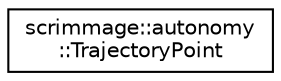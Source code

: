 digraph "Graphical Class Hierarchy"
{
 // LATEX_PDF_SIZE
  edge [fontname="Helvetica",fontsize="10",labelfontname="Helvetica",labelfontsize="10"];
  node [fontname="Helvetica",fontsize="10",shape=record];
  rankdir="LR";
  Node0 [label="scrimmage::autonomy\l::TrajectoryPoint",height=0.2,width=0.4,color="black", fillcolor="white", style="filled",URL="$classscrimmage_1_1autonomy_1_1TrajectoryPoint.html",tooltip=" "];
}
